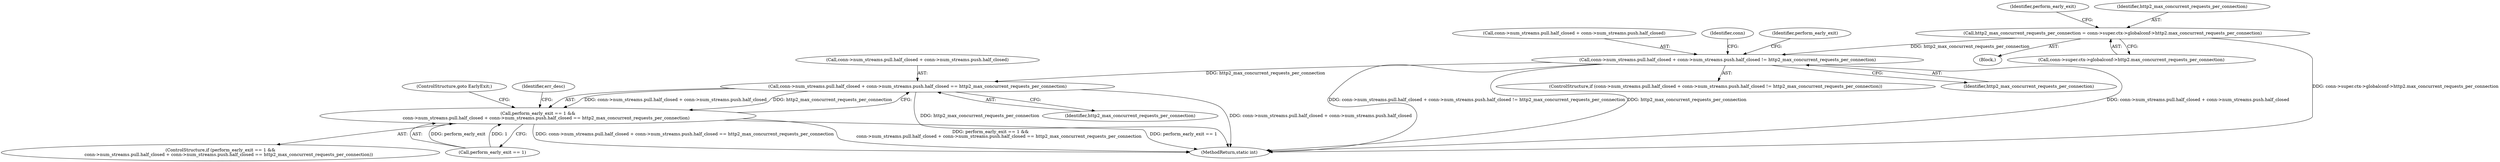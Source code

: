 digraph "0_h2o_1c0808d580da09fdec5a9a74ff09e103ea058dd4_1@API" {
"1000167" [label="(Call,conn->num_streams.pull.half_closed + conn->num_streams.push.half_closed == http2_max_concurrent_requests_per_connection)"];
"1000125" [label="(Call,conn->num_streams.pull.half_closed + conn->num_streams.push.half_closed != http2_max_concurrent_requests_per_connection)"];
"1000107" [label="(Call,http2_max_concurrent_requests_per_connection = conn->super.ctx->globalconf->http2.max_concurrent_requests_per_connection)"];
"1000163" [label="(Call,perform_early_exit == 1 &&\n            conn->num_streams.pull.half_closed + conn->num_streams.push.half_closed == http2_max_concurrent_requests_per_connection)"];
"1000183" [label="(Identifier,http2_max_concurrent_requests_per_connection)"];
"1000124" [label="(ControlStructure,if (conn->num_streams.pull.half_closed + conn->num_streams.push.half_closed != http2_max_concurrent_requests_per_connection))"];
"1000126" [label="(Call,conn->num_streams.pull.half_closed + conn->num_streams.push.half_closed)"];
"1000141" [label="(Identifier,http2_max_concurrent_requests_per_connection)"];
"1000107" [label="(Call,http2_max_concurrent_requests_per_connection = conn->super.ctx->globalconf->http2.max_concurrent_requests_per_connection)"];
"1000125" [label="(Call,conn->num_streams.pull.half_closed + conn->num_streams.push.half_closed != http2_max_concurrent_requests_per_connection)"];
"1000109" [label="(Call,conn->super.ctx->globalconf->http2.max_concurrent_requests_per_connection)"];
"1000162" [label="(ControlStructure,if (perform_early_exit == 1 &&\n            conn->num_streams.pull.half_closed + conn->num_streams.push.half_closed == http2_max_concurrent_requests_per_connection))"];
"1000187" [label="(Identifier,err_desc)"];
"1000105" [label="(Block,)"];
"1000168" [label="(Call,conn->num_streams.pull.half_closed + conn->num_streams.push.half_closed)"];
"1000184" [label="(ControlStructure,goto EarlyExit;)"];
"1000163" [label="(Call,perform_early_exit == 1 &&\n            conn->num_streams.pull.half_closed + conn->num_streams.push.half_closed == http2_max_concurrent_requests_per_connection)"];
"1000267" [label="(MethodReturn,static int)"];
"1000122" [label="(Identifier,perform_early_exit)"];
"1000164" [label="(Call,perform_early_exit == 1)"];
"1000149" [label="(Identifier,conn)"];
"1000108" [label="(Identifier,http2_max_concurrent_requests_per_connection)"];
"1000143" [label="(Identifier,perform_early_exit)"];
"1000167" [label="(Call,conn->num_streams.pull.half_closed + conn->num_streams.push.half_closed == http2_max_concurrent_requests_per_connection)"];
"1000167" -> "1000163"  [label="AST: "];
"1000167" -> "1000183"  [label="CFG: "];
"1000168" -> "1000167"  [label="AST: "];
"1000183" -> "1000167"  [label="AST: "];
"1000163" -> "1000167"  [label="CFG: "];
"1000167" -> "1000267"  [label="DDG: conn->num_streams.pull.half_closed + conn->num_streams.push.half_closed"];
"1000167" -> "1000267"  [label="DDG: http2_max_concurrent_requests_per_connection"];
"1000167" -> "1000163"  [label="DDG: conn->num_streams.pull.half_closed + conn->num_streams.push.half_closed"];
"1000167" -> "1000163"  [label="DDG: http2_max_concurrent_requests_per_connection"];
"1000125" -> "1000167"  [label="DDG: http2_max_concurrent_requests_per_connection"];
"1000125" -> "1000124"  [label="AST: "];
"1000125" -> "1000141"  [label="CFG: "];
"1000126" -> "1000125"  [label="AST: "];
"1000141" -> "1000125"  [label="AST: "];
"1000143" -> "1000125"  [label="CFG: "];
"1000149" -> "1000125"  [label="CFG: "];
"1000125" -> "1000267"  [label="DDG: http2_max_concurrent_requests_per_connection"];
"1000125" -> "1000267"  [label="DDG: conn->num_streams.pull.half_closed + conn->num_streams.push.half_closed"];
"1000125" -> "1000267"  [label="DDG: conn->num_streams.pull.half_closed + conn->num_streams.push.half_closed != http2_max_concurrent_requests_per_connection"];
"1000107" -> "1000125"  [label="DDG: http2_max_concurrent_requests_per_connection"];
"1000107" -> "1000105"  [label="AST: "];
"1000107" -> "1000109"  [label="CFG: "];
"1000108" -> "1000107"  [label="AST: "];
"1000109" -> "1000107"  [label="AST: "];
"1000122" -> "1000107"  [label="CFG: "];
"1000107" -> "1000267"  [label="DDG: conn->super.ctx->globalconf->http2.max_concurrent_requests_per_connection"];
"1000163" -> "1000162"  [label="AST: "];
"1000163" -> "1000164"  [label="CFG: "];
"1000164" -> "1000163"  [label="AST: "];
"1000184" -> "1000163"  [label="CFG: "];
"1000187" -> "1000163"  [label="CFG: "];
"1000163" -> "1000267"  [label="DDG: perform_early_exit == 1"];
"1000163" -> "1000267"  [label="DDG: conn->num_streams.pull.half_closed + conn->num_streams.push.half_closed == http2_max_concurrent_requests_per_connection"];
"1000163" -> "1000267"  [label="DDG: perform_early_exit == 1 &&\n            conn->num_streams.pull.half_closed + conn->num_streams.push.half_closed == http2_max_concurrent_requests_per_connection"];
"1000164" -> "1000163"  [label="DDG: perform_early_exit"];
"1000164" -> "1000163"  [label="DDG: 1"];
}
